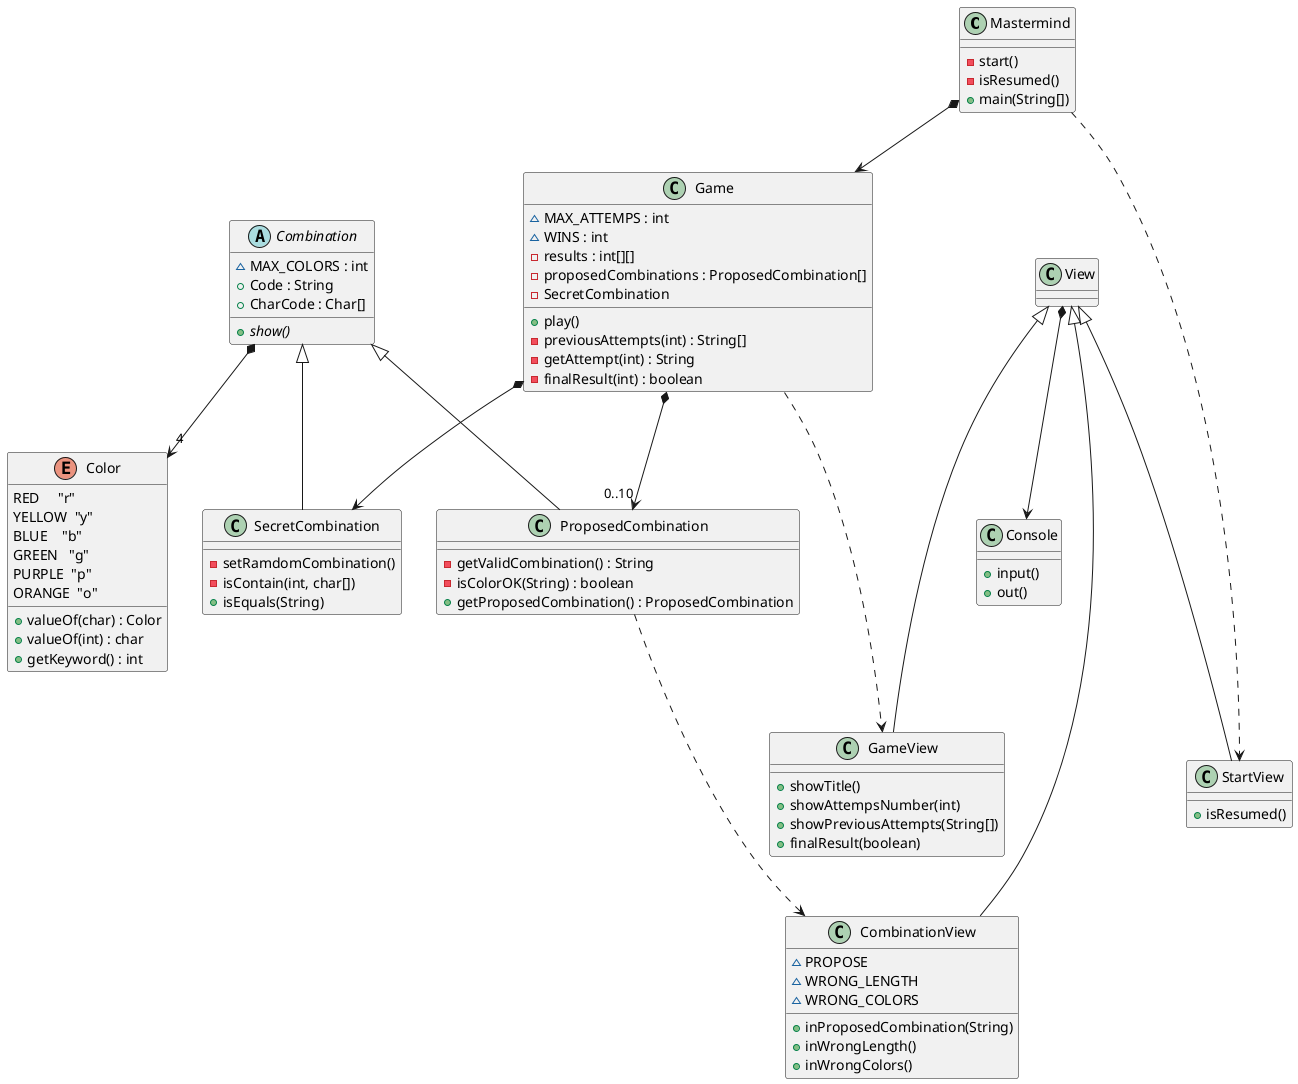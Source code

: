@startuml Mastermind
class Mastermind{
  - start()
  - isResumed()
  + main(String[])
}
Mastermind *--> Game
Mastermind ...> StartView
class Game{
    ~ MAX_ATTEMPS : int
    ~ WINS : int
    - results : int[][]
    - proposedCombinations : ProposedCombination[]
    - SecretCombination
    + play()
    - previousAttempts(int) : String[]
    - getAttempt(int) : String
    - finalResult(int) : boolean
}
Game *--> SecretCombination
Game *--> "0..10" ProposedCombination
Game ...> GameView
abstract class Combination{
    ~ MAX_COLORS : int
    + Code : String
    + CharCode : Char[]
    {abstract} + show()
}
Combination *--> "4" Color
enum Color{
    RED     "r"
    YELLOW  "y"
    BLUE    "b"
    GREEN   "g"
    PURPLE  "p"
    ORANGE  "o"
    + valueOf(char) : Color
    + valueOf(int) : char
    + getKeyword() : int
}
Combination <|-- SecretCombination
Combination <|-- ProposedCombination
Class SecretCombination{
    - setRamdomCombination()
    - isContain(int, char[])
    + isEquals(String)
}
Class ProposedCombination{
    - getValidCombination() : String
    - isColorOK(String) : boolean
    + getProposedCombination() : ProposedCombination
}
ProposedCombination ...> CombinationView
Class Console{
    + input()
    + out()
}
View *--> Console
View <|--- StartView
View <|--- GameView
View <|--- CombinationView

Class StartView{
    + isResumed()
}
Class GameView{
    + showTitle()
    + showAttempsNumber(int)
    + showPreviousAttempts(String[])
    + finalResult(boolean)
}
Class CombinationView{
    ~ PROPOSE
    ~ WRONG_LENGTH
    ~ WRONG_COLORS
    + inProposedCombination(String)
    + inWrongLength()
    + inWrongColors()
}
@enduml